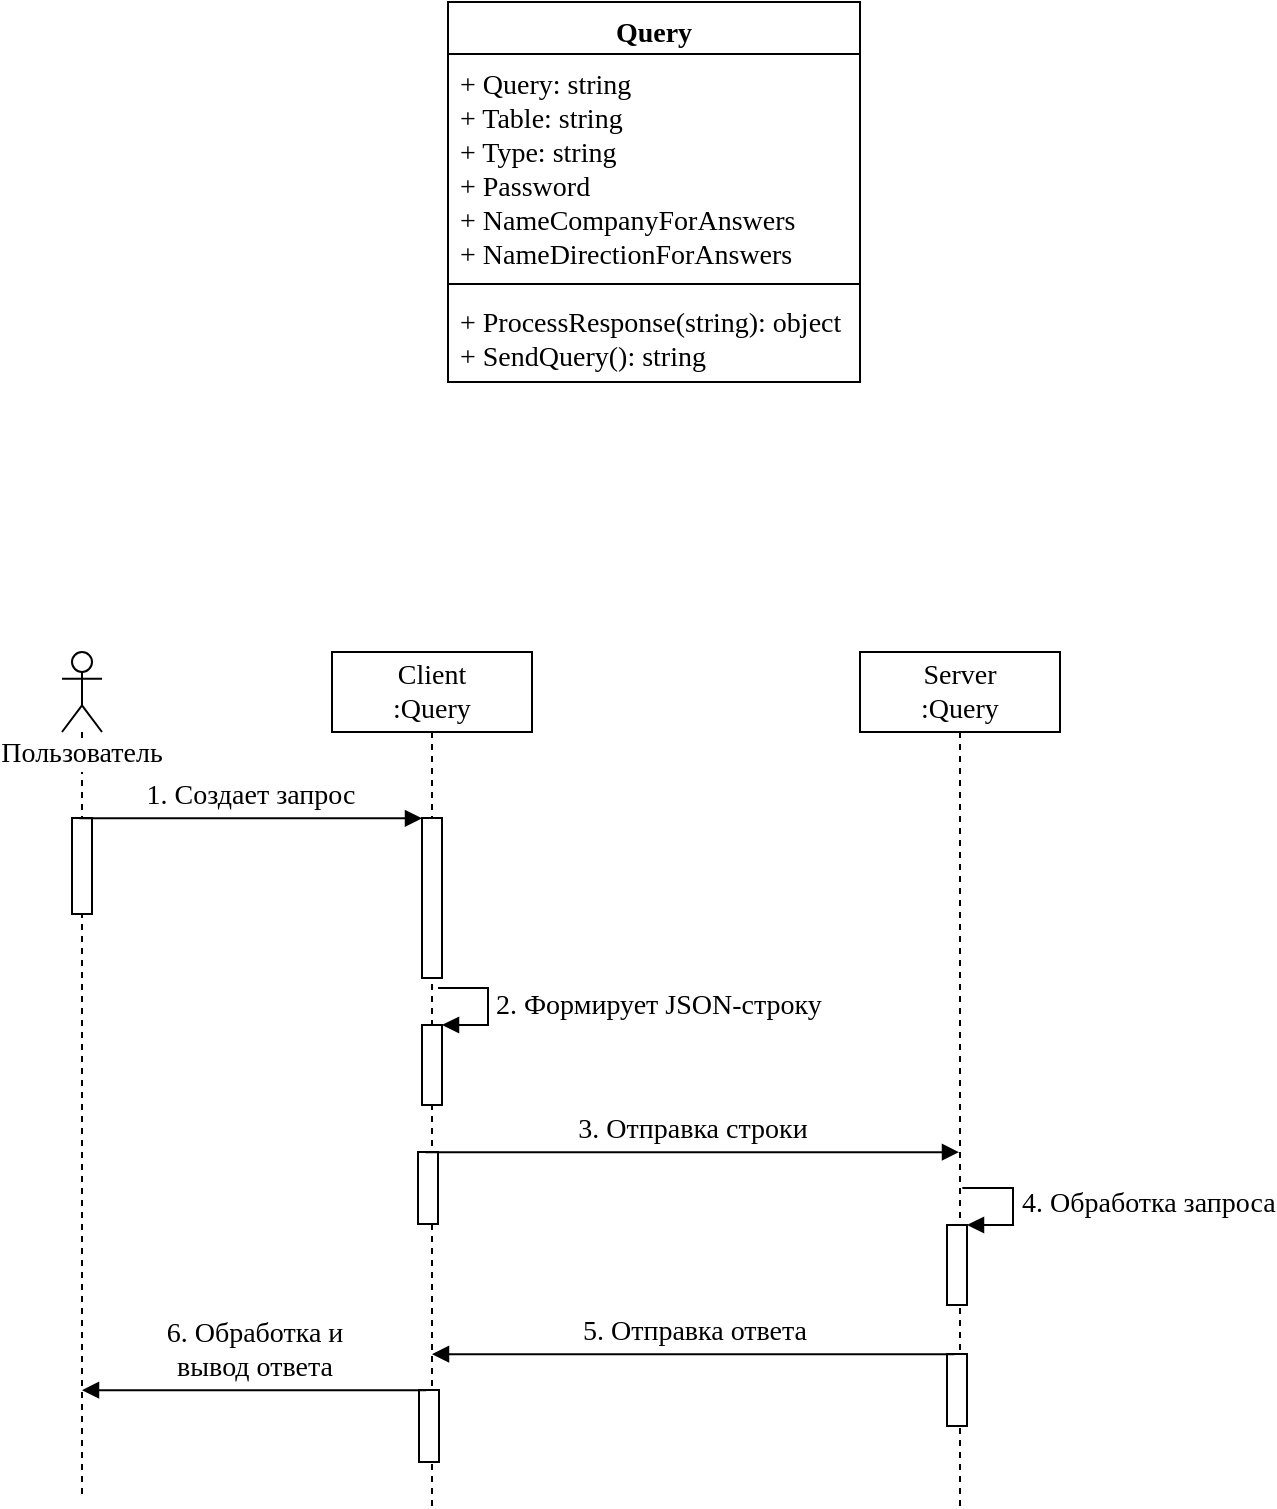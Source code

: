 <mxfile version="10.6.3" type="device"><diagram id="9SrbUlb5CO9hRaQ_twTA" name="Страница 1"><mxGraphModel dx="1242" dy="508" grid="0" gridSize="10" guides="1" tooltips="1" connect="1" arrows="1" fold="1" page="0" pageScale="1" pageWidth="827" pageHeight="1169" math="0" shadow="0"><root><mxCell id="0"/><mxCell id="1" parent="0"/><mxCell id="sSA8FEXkJ9AE4Bqts2Zt-1" value="Query" style="swimlane;fontStyle=1;align=center;verticalAlign=top;childLayout=stackLayout;horizontal=1;startSize=26;horizontalStack=0;resizeParent=1;resizeParentMax=0;resizeLast=0;collapsible=1;marginBottom=0;fontFamily=Times New Roman;fontSize=14;" vertex="1" parent="1"><mxGeometry x="-10" y="44" width="206" height="190" as="geometry"/></mxCell><mxCell id="sSA8FEXkJ9AE4Bqts2Zt-2" value="+ Query: string&#10;+ Table: string&#10;+ Type: string&#10;+ Password&#10;+ NameCompanyForAnswers&#10;+ NameDirectionForAnswers" style="text;strokeColor=none;fillColor=none;align=left;verticalAlign=top;spacingLeft=4;spacingRight=4;overflow=hidden;rotatable=0;points=[[0,0.5],[1,0.5]];portConstraint=eastwest;fontFamily=Times New Roman;fontSize=14;" vertex="1" parent="sSA8FEXkJ9AE4Bqts2Zt-1"><mxGeometry y="26" width="206" height="111" as="geometry"/></mxCell><mxCell id="sSA8FEXkJ9AE4Bqts2Zt-3" value="" style="line;strokeWidth=1;fillColor=none;align=left;verticalAlign=middle;spacingTop=-1;spacingLeft=3;spacingRight=3;rotatable=0;labelPosition=right;points=[];portConstraint=eastwest;fontFamily=Times New Roman;fontSize=14;" vertex="1" parent="sSA8FEXkJ9AE4Bqts2Zt-1"><mxGeometry y="137" width="206" height="8" as="geometry"/></mxCell><mxCell id="sSA8FEXkJ9AE4Bqts2Zt-4" value="+ ProcessResponse(string): object&#10;+ SendQuery(): string&#10;" style="text;strokeColor=none;fillColor=none;align=left;verticalAlign=top;spacingLeft=4;spacingRight=4;overflow=hidden;rotatable=0;points=[[0,0.5],[1,0.5]];portConstraint=eastwest;fontFamily=Times New Roman;fontSize=14;" vertex="1" parent="sSA8FEXkJ9AE4Bqts2Zt-1"><mxGeometry y="145" width="206" height="45" as="geometry"/></mxCell><mxCell id="sSA8FEXkJ9AE4Bqts2Zt-5" value="Client&lt;br&gt;:Query" style="shape=umlLifeline;perimeter=lifelinePerimeter;whiteSpace=wrap;html=1;container=1;collapsible=0;recursiveResize=0;outlineConnect=0;fontFamily=Times New Roman;fontSize=14;" vertex="1" parent="1"><mxGeometry x="-68" y="369" width="100" height="427" as="geometry"/></mxCell><mxCell id="sSA8FEXkJ9AE4Bqts2Zt-9" value="" style="html=1;points=[];perimeter=orthogonalPerimeter;fontFamily=Times New Roman;fontSize=14;" vertex="1" parent="sSA8FEXkJ9AE4Bqts2Zt-5"><mxGeometry x="45" y="83" width="10" height="80" as="geometry"/></mxCell><mxCell id="sSA8FEXkJ9AE4Bqts2Zt-12" value="" style="html=1;points=[];perimeter=orthogonalPerimeter;fontFamily=Times New Roman;fontSize=14;" vertex="1" parent="sSA8FEXkJ9AE4Bqts2Zt-5"><mxGeometry x="45" y="186.5" width="10" height="40" as="geometry"/></mxCell><mxCell id="sSA8FEXkJ9AE4Bqts2Zt-13" value="2. Формирует JSON-строку" style="edgeStyle=orthogonalEdgeStyle;html=1;align=left;spacingLeft=2;endArrow=block;rounded=0;entryX=1;entryY=0;fontFamily=Times New Roman;fontSize=14;" edge="1" target="sSA8FEXkJ9AE4Bqts2Zt-12" parent="sSA8FEXkJ9AE4Bqts2Zt-5"><mxGeometry relative="1" as="geometry"><mxPoint x="53" y="168" as="sourcePoint"/><Array as="points"><mxPoint x="78" y="168"/></Array></mxGeometry></mxCell><mxCell id="sSA8FEXkJ9AE4Bqts2Zt-15" value="" style="html=1;points=[];perimeter=orthogonalPerimeter;fontFamily=Times New Roman;fontSize=14;" vertex="1" parent="sSA8FEXkJ9AE4Bqts2Zt-5"><mxGeometry x="43" y="250" width="10" height="36" as="geometry"/></mxCell><mxCell id="sSA8FEXkJ9AE4Bqts2Zt-21" value="" style="html=1;points=[];perimeter=orthogonalPerimeter;fontFamily=Times New Roman;fontSize=14;" vertex="1" parent="sSA8FEXkJ9AE4Bqts2Zt-5"><mxGeometry x="43.5" y="369" width="10" height="36" as="geometry"/></mxCell><mxCell id="sSA8FEXkJ9AE4Bqts2Zt-6" value="Server&lt;br&gt;:Query" style="shape=umlLifeline;perimeter=lifelinePerimeter;whiteSpace=wrap;html=1;container=1;collapsible=0;recursiveResize=0;outlineConnect=0;fontFamily=Times New Roman;fontSize=14;" vertex="1" parent="1"><mxGeometry x="196" y="369" width="100" height="427" as="geometry"/></mxCell><mxCell id="sSA8FEXkJ9AE4Bqts2Zt-19" value="" style="html=1;points=[];perimeter=orthogonalPerimeter;fontFamily=Times New Roman;fontSize=14;" vertex="1" parent="sSA8FEXkJ9AE4Bqts2Zt-6"><mxGeometry x="43.5" y="351" width="10" height="36" as="geometry"/></mxCell><mxCell id="sSA8FEXkJ9AE4Bqts2Zt-7" value="Пользователь" style="shape=umlLifeline;participant=umlActor;perimeter=lifelinePerimeter;whiteSpace=wrap;html=1;container=1;collapsible=0;recursiveResize=0;verticalAlign=top;spacingTop=36;labelBackgroundColor=#ffffff;outlineConnect=0;fontFamily=Times New Roman;fontSize=14;" vertex="1" parent="1"><mxGeometry x="-203" y="369" width="20" height="423" as="geometry"/></mxCell><mxCell id="sSA8FEXkJ9AE4Bqts2Zt-8" value="" style="html=1;points=[];perimeter=orthogonalPerimeter;fontFamily=Times New Roman;fontSize=14;" vertex="1" parent="sSA8FEXkJ9AE4Bqts2Zt-7"><mxGeometry x="5" y="83" width="10" height="48" as="geometry"/></mxCell><mxCell id="sSA8FEXkJ9AE4Bqts2Zt-10" value="1. Создает запрос" style="html=1;verticalAlign=bottom;startArrow=none;endArrow=block;startSize=8;fontFamily=Times New Roman;fontSize=14;exitX=0.367;exitY=0.003;exitDx=0;exitDy=0;exitPerimeter=0;startFill=0;" edge="1" target="sSA8FEXkJ9AE4Bqts2Zt-9" parent="1" source="sSA8FEXkJ9AE4Bqts2Zt-8"><mxGeometry relative="1" as="geometry"><mxPoint x="-83" y="452" as="sourcePoint"/></mxGeometry></mxCell><mxCell id="sSA8FEXkJ9AE4Bqts2Zt-16" value="3. Отправка строки" style="html=1;verticalAlign=bottom;startArrow=none;endArrow=block;startSize=8;fontFamily=Times New Roman;fontSize=14;exitX=0.367;exitY=0.003;exitDx=0;exitDy=0;exitPerimeter=0;startFill=0;" edge="1" parent="1" source="sSA8FEXkJ9AE4Bqts2Zt-15" target="sSA8FEXkJ9AE4Bqts2Zt-6"><mxGeometry relative="1" as="geometry"><mxPoint x="92" y="626.5" as="sourcePoint"/><mxPoint x="152" y="626.5" as="targetPoint"/></mxGeometry></mxCell><mxCell id="sSA8FEXkJ9AE4Bqts2Zt-17" value="" style="html=1;points=[];perimeter=orthogonalPerimeter;fontFamily=Times New Roman;fontSize=14;" vertex="1" parent="1"><mxGeometry x="239.5" y="655.5" width="10" height="40" as="geometry"/></mxCell><mxCell id="sSA8FEXkJ9AE4Bqts2Zt-18" value="4. Обработка запроса" style="edgeStyle=orthogonalEdgeStyle;html=1;align=left;spacingLeft=2;endArrow=block;rounded=0;entryX=1;entryY=0;fontFamily=Times New Roman;fontSize=14;" edge="1" parent="1" target="sSA8FEXkJ9AE4Bqts2Zt-17"><mxGeometry relative="1" as="geometry"><mxPoint x="247.167" y="637" as="sourcePoint"/><Array as="points"><mxPoint x="272.5" y="637"/></Array></mxGeometry></mxCell><mxCell id="sSA8FEXkJ9AE4Bqts2Zt-20" value="5. Отправка ответа" style="html=1;verticalAlign=bottom;startArrow=none;endArrow=block;startSize=8;fontFamily=Times New Roman;fontSize=14;exitX=0.367;exitY=0.003;exitDx=0;exitDy=0;exitPerimeter=0;startFill=0;" edge="1" parent="1" source="sSA8FEXkJ9AE4Bqts2Zt-19" target="sSA8FEXkJ9AE4Bqts2Zt-5"><mxGeometry relative="1" as="geometry"><mxPoint x="356.5" y="727.5" as="sourcePoint"/><mxPoint x="510" y="720.5" as="targetPoint"/></mxGeometry></mxCell><mxCell id="sSA8FEXkJ9AE4Bqts2Zt-22" value="6. Обработка и &lt;br&gt;вывод ответа" style="html=1;verticalAlign=bottom;startArrow=none;endArrow=block;startSize=8;fontFamily=Times New Roman;fontSize=14;exitX=0.367;exitY=0.003;exitDx=0;exitDy=0;exitPerimeter=0;startFill=0;" edge="1" parent="1" source="sSA8FEXkJ9AE4Bqts2Zt-21" target="sSA8FEXkJ9AE4Bqts2Zt-7"><mxGeometry relative="1" as="geometry"><mxPoint x="92.5" y="745.5" as="sourcePoint"/><mxPoint x="246" y="738.5" as="targetPoint"/></mxGeometry></mxCell></root></mxGraphModel></diagram></mxfile>